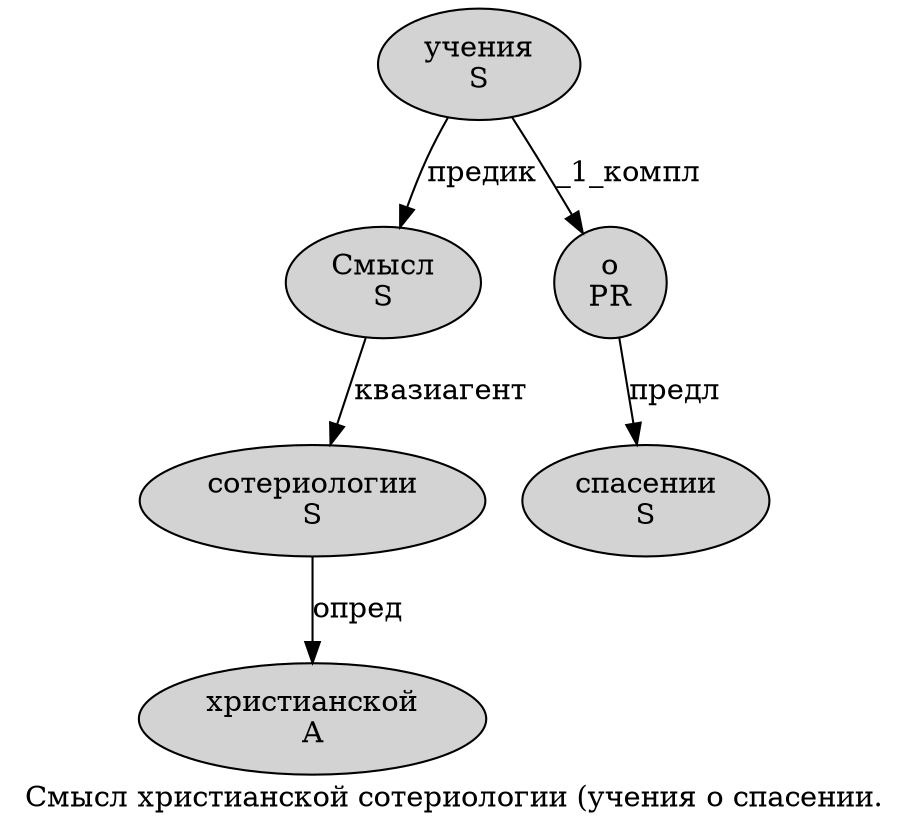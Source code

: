 digraph SENTENCE_1106 {
	graph [label="Смысл христианской сотериологии (учения о спасении."]
	node [style=filled]
		0 [label="Смысл
S" color="" fillcolor=lightgray penwidth=1 shape=ellipse]
		1 [label="христианской
A" color="" fillcolor=lightgray penwidth=1 shape=ellipse]
		2 [label="сотериологии
S" color="" fillcolor=lightgray penwidth=1 shape=ellipse]
		4 [label="учения
S" color="" fillcolor=lightgray penwidth=1 shape=ellipse]
		5 [label="о
PR" color="" fillcolor=lightgray penwidth=1 shape=ellipse]
		6 [label="спасении
S" color="" fillcolor=lightgray penwidth=1 shape=ellipse]
			0 -> 2 [label="квазиагент"]
			4 -> 0 [label="предик"]
			4 -> 5 [label="_1_компл"]
			5 -> 6 [label="предл"]
			2 -> 1 [label="опред"]
}